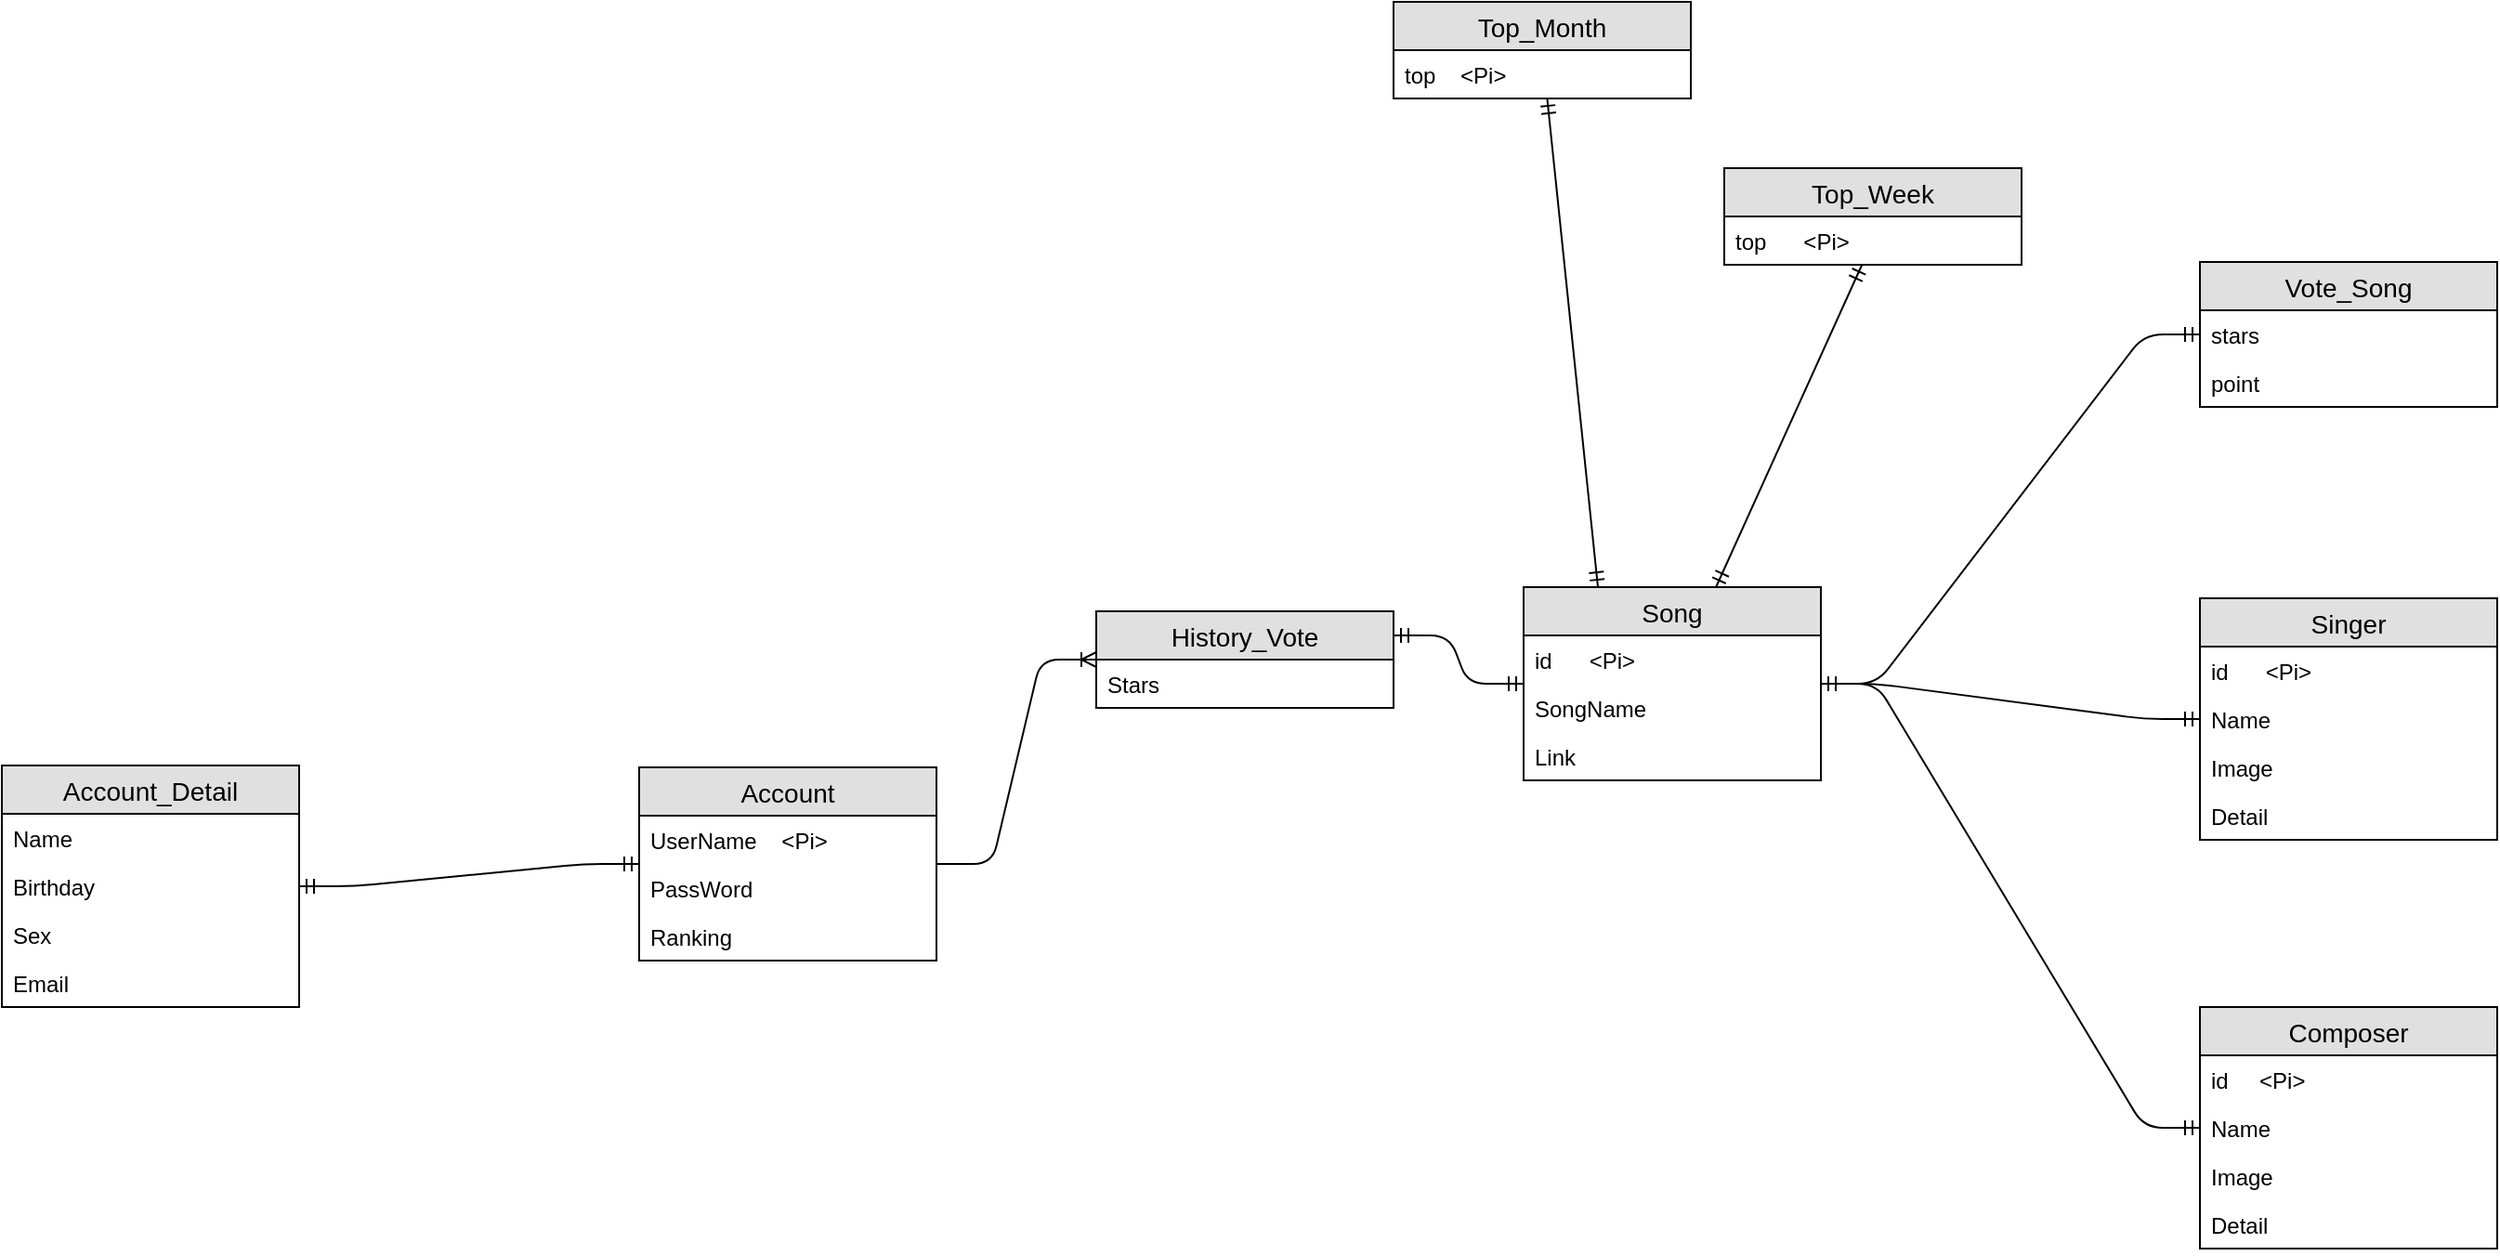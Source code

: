 <mxfile version="10.6.7" type="device"><diagram id="G2h_GcB6Q7aGp9PuxSs_" name="Page-1"><mxGraphModel dx="2380" dy="1558" grid="1" gridSize="7" guides="1" tooltips="1" connect="1" arrows="1" fold="1" page="1" pageScale="1" pageWidth="413" pageHeight="583" math="0" shadow="0"><root><mxCell id="0"/><mxCell id="1" parent="0"/><mxCell id="FLnMGl4t_rdlLXg4zEfw-2" value="Account_Detail" style="swimlane;fontStyle=0;childLayout=stackLayout;horizontal=1;startSize=26;fillColor=#e0e0e0;horizontalStack=0;resizeParent=1;resizeParentMax=0;resizeLast=0;collapsible=1;marginBottom=0;swimlaneFillColor=#ffffff;align=center;fontSize=14;" parent="1" vertex="1"><mxGeometry x="-182" y="-23" width="160" height="130" as="geometry"/></mxCell><mxCell id="FLnMGl4t_rdlLXg4zEfw-4" value="Name" style="text;strokeColor=none;fillColor=none;spacingLeft=4;spacingRight=4;overflow=hidden;rotatable=0;points=[[0,0.5],[1,0.5]];portConstraint=eastwest;fontSize=12;" parent="FLnMGl4t_rdlLXg4zEfw-2" vertex="1"><mxGeometry y="26" width="160" height="26" as="geometry"/></mxCell><mxCell id="FLnMGl4t_rdlLXg4zEfw-5" value="Birthday&#10;&#10;" style="text;strokeColor=none;fillColor=none;spacingLeft=4;spacingRight=4;overflow=hidden;rotatable=0;points=[[0,0.5],[1,0.5]];portConstraint=eastwest;fontSize=12;" parent="FLnMGl4t_rdlLXg4zEfw-2" vertex="1"><mxGeometry y="52" width="160" height="26" as="geometry"/></mxCell><mxCell id="FLnMGl4t_rdlLXg4zEfw-6" value="Sex" style="text;strokeColor=none;fillColor=none;spacingLeft=4;spacingRight=4;overflow=hidden;rotatable=0;points=[[0,0.5],[1,0.5]];portConstraint=eastwest;fontSize=12;" parent="FLnMGl4t_rdlLXg4zEfw-2" vertex="1"><mxGeometry y="78" width="160" height="26" as="geometry"/></mxCell><mxCell id="FLnMGl4t_rdlLXg4zEfw-7" value="Email" style="text;strokeColor=none;fillColor=none;spacingLeft=4;spacingRight=4;overflow=hidden;rotatable=0;points=[[0,0.5],[1,0.5]];portConstraint=eastwest;fontSize=12;" parent="FLnMGl4t_rdlLXg4zEfw-2" vertex="1"><mxGeometry y="104" width="160" height="26" as="geometry"/></mxCell><mxCell id="FLnMGl4t_rdlLXg4zEfw-8" value="Account" style="swimlane;fontStyle=0;childLayout=stackLayout;horizontal=1;startSize=26;fillColor=#e0e0e0;horizontalStack=0;resizeParent=1;resizeParentMax=0;resizeLast=0;collapsible=1;marginBottom=0;swimlaneFillColor=#ffffff;align=center;fontSize=14;" parent="1" vertex="1"><mxGeometry x="161" y="-22" width="160" height="104" as="geometry"/></mxCell><mxCell id="FLnMGl4t_rdlLXg4zEfw-9" value="UserName    &lt;Pi&gt;" style="text;strokeColor=none;fillColor=none;spacingLeft=4;spacingRight=4;overflow=hidden;rotatable=0;points=[[0,0.5],[1,0.5]];portConstraint=eastwest;fontSize=12;" parent="FLnMGl4t_rdlLXg4zEfw-8" vertex="1"><mxGeometry y="26" width="160" height="26" as="geometry"/></mxCell><mxCell id="FLnMGl4t_rdlLXg4zEfw-10" value="PassWord" style="text;strokeColor=none;fillColor=none;spacingLeft=4;spacingRight=4;overflow=hidden;rotatable=0;points=[[0,0.5],[1,0.5]];portConstraint=eastwest;fontSize=12;" parent="FLnMGl4t_rdlLXg4zEfw-8" vertex="1"><mxGeometry y="52" width="160" height="26" as="geometry"/></mxCell><mxCell id="FLnMGl4t_rdlLXg4zEfw-11" value="Ranking" style="text;strokeColor=none;fillColor=none;spacingLeft=4;spacingRight=4;overflow=hidden;rotatable=0;points=[[0,0.5],[1,0.5]];portConstraint=eastwest;fontSize=12;" parent="FLnMGl4t_rdlLXg4zEfw-8" vertex="1"><mxGeometry y="78" width="160" height="26" as="geometry"/></mxCell><mxCell id="FLnMGl4t_rdlLXg4zEfw-20" value="Song" style="swimlane;fontStyle=0;childLayout=stackLayout;horizontal=1;startSize=26;fillColor=#e0e0e0;horizontalStack=0;resizeParent=1;resizeParentMax=0;resizeLast=0;collapsible=1;marginBottom=0;swimlaneFillColor=#ffffff;align=center;fontSize=14;" parent="1" vertex="1"><mxGeometry x="637" y="-119" width="160" height="104" as="geometry"/></mxCell><mxCell id="FLnMGl4t_rdlLXg4zEfw-21" value="id      &lt;Pi&gt;" style="text;strokeColor=none;fillColor=none;spacingLeft=4;spacingRight=4;overflow=hidden;rotatable=0;points=[[0,0.5],[1,0.5]];portConstraint=eastwest;fontSize=12;" parent="FLnMGl4t_rdlLXg4zEfw-20" vertex="1"><mxGeometry y="26" width="160" height="26" as="geometry"/></mxCell><mxCell id="FLnMGl4t_rdlLXg4zEfw-22" value="SongName" style="text;strokeColor=none;fillColor=none;spacingLeft=4;spacingRight=4;overflow=hidden;rotatable=0;points=[[0,0.5],[1,0.5]];portConstraint=eastwest;fontSize=12;" parent="FLnMGl4t_rdlLXg4zEfw-20" vertex="1"><mxGeometry y="52" width="160" height="26" as="geometry"/></mxCell><mxCell id="FLnMGl4t_rdlLXg4zEfw-24" value="Link" style="text;strokeColor=none;fillColor=none;spacingLeft=4;spacingRight=4;overflow=hidden;rotatable=0;points=[[0,0.5],[1,0.5]];portConstraint=eastwest;fontSize=12;" parent="FLnMGl4t_rdlLXg4zEfw-20" vertex="1"><mxGeometry y="78" width="160" height="26" as="geometry"/></mxCell><mxCell id="FLnMGl4t_rdlLXg4zEfw-27" value="Singer" style="swimlane;fontStyle=0;childLayout=stackLayout;horizontal=1;startSize=26;fillColor=#e0e0e0;horizontalStack=0;resizeParent=1;resizeParentMax=0;resizeLast=0;collapsible=1;marginBottom=0;swimlaneFillColor=#ffffff;align=center;fontSize=14;" parent="1" vertex="1"><mxGeometry x="1001" y="-113" width="160" height="130" as="geometry"/></mxCell><mxCell id="FLnMGl4t_rdlLXg4zEfw-28" value="id      &lt;Pi&gt;" style="text;strokeColor=none;fillColor=none;spacingLeft=4;spacingRight=4;overflow=hidden;rotatable=0;points=[[0,0.5],[1,0.5]];portConstraint=eastwest;fontSize=12;" parent="FLnMGl4t_rdlLXg4zEfw-27" vertex="1"><mxGeometry y="26" width="160" height="26" as="geometry"/></mxCell><mxCell id="FLnMGl4t_rdlLXg4zEfw-29" value="Name" style="text;strokeColor=none;fillColor=none;spacingLeft=4;spacingRight=4;overflow=hidden;rotatable=0;points=[[0,0.5],[1,0.5]];portConstraint=eastwest;fontSize=12;" parent="FLnMGl4t_rdlLXg4zEfw-27" vertex="1"><mxGeometry y="52" width="160" height="26" as="geometry"/></mxCell><mxCell id="FLnMGl4t_rdlLXg4zEfw-30" value="Image" style="text;strokeColor=none;fillColor=none;spacingLeft=4;spacingRight=4;overflow=hidden;rotatable=0;points=[[0,0.5],[1,0.5]];portConstraint=eastwest;fontSize=12;" parent="FLnMGl4t_rdlLXg4zEfw-27" vertex="1"><mxGeometry y="78" width="160" height="26" as="geometry"/></mxCell><mxCell id="FLnMGl4t_rdlLXg4zEfw-35" value="Detail" style="text;strokeColor=none;fillColor=none;spacingLeft=4;spacingRight=4;overflow=hidden;rotatable=0;points=[[0,0.5],[1,0.5]];portConstraint=eastwest;fontSize=12;" parent="FLnMGl4t_rdlLXg4zEfw-27" vertex="1"><mxGeometry y="104" width="160" height="26" as="geometry"/></mxCell><mxCell id="FLnMGl4t_rdlLXg4zEfw-31" value="Composer" style="swimlane;fontStyle=0;childLayout=stackLayout;horizontal=1;startSize=26;fillColor=#e0e0e0;horizontalStack=0;resizeParent=1;resizeParentMax=0;resizeLast=0;collapsible=1;marginBottom=0;swimlaneFillColor=#ffffff;align=center;fontSize=14;" parent="1" vertex="1"><mxGeometry x="1001" y="107" width="160" height="130" as="geometry"/></mxCell><mxCell id="FLnMGl4t_rdlLXg4zEfw-32" value="id     &lt;Pi&gt;" style="text;strokeColor=none;fillColor=none;spacingLeft=4;spacingRight=4;overflow=hidden;rotatable=0;points=[[0,0.5],[1,0.5]];portConstraint=eastwest;fontSize=12;" parent="FLnMGl4t_rdlLXg4zEfw-31" vertex="1"><mxGeometry y="26" width="160" height="26" as="geometry"/></mxCell><mxCell id="FLnMGl4t_rdlLXg4zEfw-33" value="Name" style="text;strokeColor=none;fillColor=none;spacingLeft=4;spacingRight=4;overflow=hidden;rotatable=0;points=[[0,0.5],[1,0.5]];portConstraint=eastwest;fontSize=12;" parent="FLnMGl4t_rdlLXg4zEfw-31" vertex="1"><mxGeometry y="52" width="160" height="26" as="geometry"/></mxCell><mxCell id="FLnMGl4t_rdlLXg4zEfw-34" value="Image" style="text;strokeColor=none;fillColor=none;spacingLeft=4;spacingRight=4;overflow=hidden;rotatable=0;points=[[0,0.5],[1,0.5]];portConstraint=eastwest;fontSize=12;" parent="FLnMGl4t_rdlLXg4zEfw-31" vertex="1"><mxGeometry y="78" width="160" height="26" as="geometry"/></mxCell><mxCell id="FLnMGl4t_rdlLXg4zEfw-36" value="Detail" style="text;strokeColor=none;fillColor=none;spacingLeft=4;spacingRight=4;overflow=hidden;rotatable=0;points=[[0,0.5],[1,0.5]];portConstraint=eastwest;fontSize=12;" parent="FLnMGl4t_rdlLXg4zEfw-31" vertex="1"><mxGeometry y="104" width="160" height="26" as="geometry"/></mxCell><mxCell id="FLnMGl4t_rdlLXg4zEfw-38" value="History_Vote" style="swimlane;fontStyle=0;childLayout=stackLayout;horizontal=1;startSize=26;fillColor=#e0e0e0;horizontalStack=0;resizeParent=1;resizeParentMax=0;resizeLast=0;collapsible=1;marginBottom=0;swimlaneFillColor=#ffffff;align=center;fontSize=14;" parent="1" vertex="1"><mxGeometry x="407" y="-106" width="160" height="52" as="geometry"/></mxCell><mxCell id="FLnMGl4t_rdlLXg4zEfw-41" value="Stars" style="text;strokeColor=none;fillColor=none;spacingLeft=4;spacingRight=4;overflow=hidden;rotatable=0;points=[[0,0.5],[1,0.5]];portConstraint=eastwest;fontSize=12;" parent="FLnMGl4t_rdlLXg4zEfw-38" vertex="1"><mxGeometry y="26" width="160" height="26" as="geometry"/></mxCell><mxCell id="FLnMGl4t_rdlLXg4zEfw-42" value="" style="edgeStyle=entityRelationEdgeStyle;fontSize=12;html=1;endArrow=ERmandOne;startArrow=ERmandOne;" parent="1" source="FLnMGl4t_rdlLXg4zEfw-2" target="FLnMGl4t_rdlLXg4zEfw-8" edge="1"><mxGeometry width="100" height="100" relative="1" as="geometry"><mxPoint x="-217" y="534" as="sourcePoint"/><mxPoint x="-117" y="434" as="targetPoint"/></mxGeometry></mxCell><mxCell id="FLnMGl4t_rdlLXg4zEfw-45" value="" style="edgeStyle=entityRelationEdgeStyle;fontSize=12;html=1;endArrow=ERoneToMany;" parent="1" source="FLnMGl4t_rdlLXg4zEfw-8" target="FLnMGl4t_rdlLXg4zEfw-38" edge="1"><mxGeometry width="100" height="100" relative="1" as="geometry"><mxPoint x="-245" y="534" as="sourcePoint"/><mxPoint x="-145" y="434" as="targetPoint"/></mxGeometry></mxCell><mxCell id="FLnMGl4t_rdlLXg4zEfw-46" value="" style="edgeStyle=entityRelationEdgeStyle;fontSize=12;html=1;endArrow=ERmandOne;startArrow=ERmandOne;exitX=1;exitY=0.25;exitDx=0;exitDy=0;" parent="1" source="FLnMGl4t_rdlLXg4zEfw-38" target="FLnMGl4t_rdlLXg4zEfw-20" edge="1"><mxGeometry width="100" height="100" relative="1" as="geometry"><mxPoint x="-245" y="534" as="sourcePoint"/><mxPoint x="-145" y="434" as="targetPoint"/></mxGeometry></mxCell><mxCell id="FLnMGl4t_rdlLXg4zEfw-47" value="Vote_Song" style="swimlane;fontStyle=0;childLayout=stackLayout;horizontal=1;startSize=26;fillColor=#e0e0e0;horizontalStack=0;resizeParent=1;resizeParentMax=0;resizeLast=0;collapsible=1;marginBottom=0;swimlaneFillColor=#ffffff;align=center;fontSize=14;" parent="1" vertex="1"><mxGeometry x="1001" y="-294" width="160" height="78" as="geometry"/></mxCell><mxCell id="FLnMGl4t_rdlLXg4zEfw-48" value="stars" style="text;strokeColor=none;fillColor=none;spacingLeft=4;spacingRight=4;overflow=hidden;rotatable=0;points=[[0,0.5],[1,0.5]];portConstraint=eastwest;fontSize=12;" parent="FLnMGl4t_rdlLXg4zEfw-47" vertex="1"><mxGeometry y="26" width="160" height="26" as="geometry"/></mxCell><mxCell id="FLnMGl4t_rdlLXg4zEfw-49" value="point" style="text;strokeColor=none;fillColor=none;spacingLeft=4;spacingRight=4;overflow=hidden;rotatable=0;points=[[0,0.5],[1,0.5]];portConstraint=eastwest;fontSize=12;" parent="FLnMGl4t_rdlLXg4zEfw-47" vertex="1"><mxGeometry y="52" width="160" height="26" as="geometry"/></mxCell><mxCell id="FLnMGl4t_rdlLXg4zEfw-51" value="" style="edgeStyle=entityRelationEdgeStyle;fontSize=12;html=1;endArrow=ERmandOne;startArrow=ERmandOne;" parent="1" source="FLnMGl4t_rdlLXg4zEfw-20" target="FLnMGl4t_rdlLXg4zEfw-47" edge="1"><mxGeometry width="100" height="100" relative="1" as="geometry"><mxPoint x="745.5" y="4" as="sourcePoint"/><mxPoint x="845.5" y="-96" as="targetPoint"/></mxGeometry></mxCell><mxCell id="FLnMGl4t_rdlLXg4zEfw-52" value="" style="edgeStyle=entityRelationEdgeStyle;fontSize=12;html=1;endArrow=ERmandOne;startArrow=ERmandOne;" parent="1" source="FLnMGl4t_rdlLXg4zEfw-20" target="FLnMGl4t_rdlLXg4zEfw-27" edge="1"><mxGeometry width="100" height="100" relative="1" as="geometry"><mxPoint x="672" y="292" as="sourcePoint"/><mxPoint x="772" y="192" as="targetPoint"/></mxGeometry></mxCell><mxCell id="FLnMGl4t_rdlLXg4zEfw-53" value="" style="edgeStyle=entityRelationEdgeStyle;fontSize=12;html=1;endArrow=ERmandOne;startArrow=ERmandOne;" parent="1" source="FLnMGl4t_rdlLXg4zEfw-20" target="FLnMGl4t_rdlLXg4zEfw-31" edge="1"><mxGeometry width="100" height="100" relative="1" as="geometry"><mxPoint x="565.5" y="368" as="sourcePoint"/><mxPoint x="665.5" y="268" as="targetPoint"/></mxGeometry></mxCell><mxCell id="egfJ3W9wxrN-fgUy8Qyl-1" value="Top_Week" style="swimlane;fontStyle=0;childLayout=stackLayout;horizontal=1;startSize=26;fillColor=#e0e0e0;horizontalStack=0;resizeParent=1;resizeParentMax=0;resizeLast=0;collapsible=1;marginBottom=0;swimlaneFillColor=#ffffff;align=center;fontSize=14;" parent="1" vertex="1"><mxGeometry x="745" y="-344.5" width="160" height="52" as="geometry"/></mxCell><mxCell id="egfJ3W9wxrN-fgUy8Qyl-3" value="top      &lt;Pi&gt;" style="text;strokeColor=none;fillColor=none;spacingLeft=4;spacingRight=4;overflow=hidden;rotatable=0;points=[[0,0.5],[1,0.5]];portConstraint=eastwest;fontSize=12;" parent="egfJ3W9wxrN-fgUy8Qyl-1" vertex="1"><mxGeometry y="26" width="160" height="26" as="geometry"/></mxCell><mxCell id="egfJ3W9wxrN-fgUy8Qyl-5" value="Top_Month" style="swimlane;fontStyle=0;childLayout=stackLayout;horizontal=1;startSize=26;fillColor=#e0e0e0;horizontalStack=0;resizeParent=1;resizeParentMax=0;resizeLast=0;collapsible=1;marginBottom=0;swimlaneFillColor=#ffffff;align=center;fontSize=14;" parent="1" vertex="1"><mxGeometry x="567" y="-434" width="160" height="52" as="geometry"/></mxCell><mxCell id="egfJ3W9wxrN-fgUy8Qyl-6" value="top    &lt;Pi&gt;" style="text;strokeColor=none;fillColor=none;spacingLeft=4;spacingRight=4;overflow=hidden;rotatable=0;points=[[0,0.5],[1,0.5]];portConstraint=eastwest;fontSize=12;" parent="egfJ3W9wxrN-fgUy8Qyl-5" vertex="1"><mxGeometry y="26" width="160" height="26" as="geometry"/></mxCell><mxCell id="egfJ3W9wxrN-fgUy8Qyl-8" value="" style="fontSize=12;html=1;endArrow=ERmandOne;endFill=0;startArrow=ERmandOne;startFill=0;" parent="1" source="egfJ3W9wxrN-fgUy8Qyl-3" target="FLnMGl4t_rdlLXg4zEfw-20" edge="1"><mxGeometry width="100" height="100" relative="1" as="geometry"><mxPoint x="792" y="-270" as="sourcePoint"/><mxPoint x="892" y="-370" as="targetPoint"/></mxGeometry></mxCell><mxCell id="egfJ3W9wxrN-fgUy8Qyl-9" value="" style="fontSize=12;html=1;endArrow=ERmandOne;entryX=0.25;entryY=0;entryDx=0;entryDy=0;endFill=0;startArrow=ERmandOne;startFill=0;" parent="1" source="egfJ3W9wxrN-fgUy8Qyl-5" target="FLnMGl4t_rdlLXg4zEfw-20" edge="1"><mxGeometry width="100" height="100" relative="1" as="geometry"><mxPoint x="749" y="-320" as="sourcePoint"/><mxPoint x="796" y="-231" as="targetPoint"/></mxGeometry></mxCell></root></mxGraphModel></diagram></mxfile>
